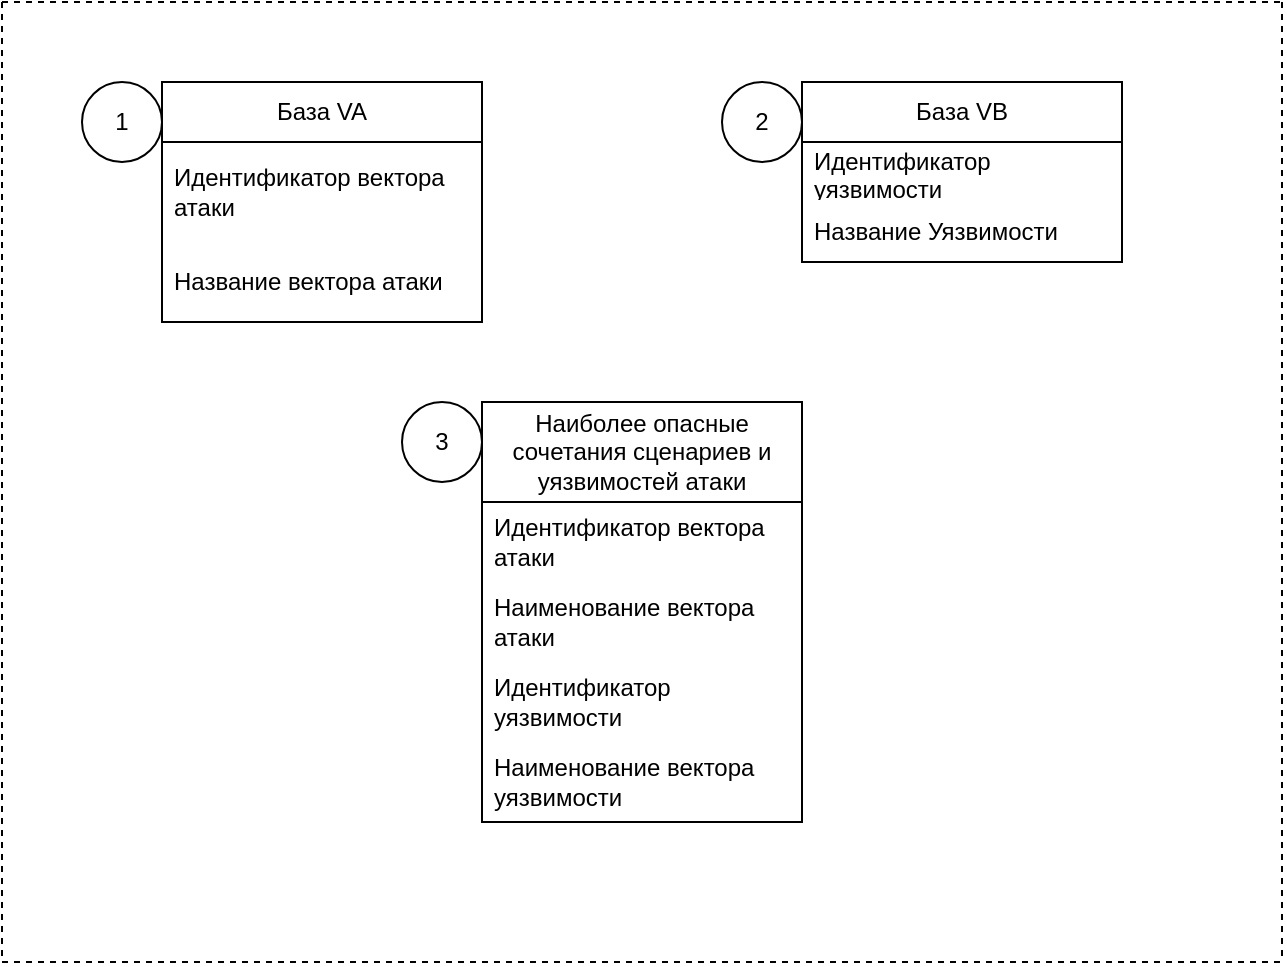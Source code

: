 <mxfile version="24.8.9">
  <diagram name="Страница — 1" id="kknYaknxVrCo2AWe98eI">
    <mxGraphModel dx="1290" dy="567" grid="1" gridSize="10" guides="1" tooltips="1" connect="1" arrows="1" fold="1" page="1" pageScale="1" pageWidth="827" pageHeight="1169" math="0" shadow="0">
      <root>
        <mxCell id="0" />
        <mxCell id="1" parent="0" />
        <mxCell id="Mnwo_6pRv3UQ-Q1hatB4-1" value="" style="endArrow=none;dashed=1;html=1;rounded=0;" parent="1" edge="1">
          <mxGeometry width="50" height="50" relative="1" as="geometry">
            <mxPoint x="80" y="40" as="sourcePoint" />
            <mxPoint x="720" y="40" as="targetPoint" />
          </mxGeometry>
        </mxCell>
        <mxCell id="Mnwo_6pRv3UQ-Q1hatB4-2" value="" style="endArrow=none;dashed=1;html=1;rounded=0;" parent="1" edge="1">
          <mxGeometry width="50" height="50" relative="1" as="geometry">
            <mxPoint x="80" y="40" as="sourcePoint" />
            <mxPoint x="80" y="520" as="targetPoint" />
          </mxGeometry>
        </mxCell>
        <mxCell id="Mnwo_6pRv3UQ-Q1hatB4-3" value="" style="endArrow=none;dashed=1;html=1;rounded=0;" parent="1" edge="1">
          <mxGeometry width="50" height="50" relative="1" as="geometry">
            <mxPoint x="80" y="520" as="sourcePoint" />
            <mxPoint x="720" y="520" as="targetPoint" />
          </mxGeometry>
        </mxCell>
        <mxCell id="Mnwo_6pRv3UQ-Q1hatB4-4" value="База VA" style="swimlane;fontStyle=0;childLayout=stackLayout;horizontal=1;startSize=30;horizontalStack=0;resizeParent=1;resizeParentMax=0;resizeLast=0;collapsible=1;marginBottom=0;whiteSpace=wrap;html=1;" parent="1" vertex="1">
          <mxGeometry x="160" y="80" width="160" height="120" as="geometry" />
        </mxCell>
        <mxCell id="Mnwo_6pRv3UQ-Q1hatB4-5" value="Идентификатор вектора атаки" style="text;strokeColor=none;fillColor=none;align=left;verticalAlign=middle;spacingLeft=4;spacingRight=4;overflow=hidden;points=[[0,0.5],[1,0.5]];portConstraint=eastwest;rotatable=0;whiteSpace=wrap;html=1;" parent="Mnwo_6pRv3UQ-Q1hatB4-4" vertex="1">
          <mxGeometry y="30" width="160" height="50" as="geometry" />
        </mxCell>
        <mxCell id="Mnwo_6pRv3UQ-Q1hatB4-6" value="Название вектора атаки" style="text;strokeColor=none;fillColor=none;align=left;verticalAlign=middle;spacingLeft=4;spacingRight=4;overflow=hidden;points=[[0,0.5],[1,0.5]];portConstraint=eastwest;rotatable=0;whiteSpace=wrap;html=1;" parent="Mnwo_6pRv3UQ-Q1hatB4-4" vertex="1">
          <mxGeometry y="80" width="160" height="40" as="geometry" />
        </mxCell>
        <mxCell id="Mnwo_6pRv3UQ-Q1hatB4-7" value="База VB" style="swimlane;fontStyle=0;childLayout=stackLayout;horizontal=1;startSize=30;horizontalStack=0;resizeParent=1;resizeParentMax=0;resizeLast=0;collapsible=1;marginBottom=0;whiteSpace=wrap;html=1;" parent="1" vertex="1">
          <mxGeometry x="480" y="80" width="160" height="90" as="geometry" />
        </mxCell>
        <mxCell id="Mnwo_6pRv3UQ-Q1hatB4-8" value="Идентификатор уязвимости" style="text;strokeColor=none;fillColor=none;align=left;verticalAlign=middle;spacingLeft=4;spacingRight=4;overflow=hidden;points=[[0,0.5],[1,0.5]];portConstraint=eastwest;rotatable=0;whiteSpace=wrap;html=1;" parent="Mnwo_6pRv3UQ-Q1hatB4-7" vertex="1">
          <mxGeometry y="30" width="160" height="30" as="geometry" />
        </mxCell>
        <mxCell id="Mnwo_6pRv3UQ-Q1hatB4-9" value="Название Уязвимости" style="text;strokeColor=none;fillColor=none;align=left;verticalAlign=middle;spacingLeft=4;spacingRight=4;overflow=hidden;points=[[0,0.5],[1,0.5]];portConstraint=eastwest;rotatable=0;whiteSpace=wrap;html=1;" parent="Mnwo_6pRv3UQ-Q1hatB4-7" vertex="1">
          <mxGeometry y="60" width="160" height="30" as="geometry" />
        </mxCell>
        <mxCell id="Mnwo_6pRv3UQ-Q1hatB4-21" value="" style="endArrow=none;dashed=1;html=1;rounded=0;" parent="1" edge="1">
          <mxGeometry width="50" height="50" relative="1" as="geometry">
            <mxPoint x="720" y="40" as="sourcePoint" />
            <mxPoint x="720" y="520" as="targetPoint" />
          </mxGeometry>
        </mxCell>
        <mxCell id="Mnwo_6pRv3UQ-Q1hatB4-22" value="Наиболее опасные сочетания сценариев и уязвимостей атаки" style="swimlane;fontStyle=0;childLayout=stackLayout;horizontal=1;startSize=50;horizontalStack=0;resizeParent=1;resizeParentMax=0;resizeLast=0;collapsible=1;marginBottom=0;whiteSpace=wrap;html=1;" parent="1" vertex="1">
          <mxGeometry x="320" y="240" width="160" height="210" as="geometry" />
        </mxCell>
        <mxCell id="Mnwo_6pRv3UQ-Q1hatB4-23" value="Идентификатор вектора атаки" style="text;strokeColor=none;fillColor=none;align=left;verticalAlign=middle;spacingLeft=4;spacingRight=4;overflow=hidden;points=[[0,0.5],[1,0.5]];portConstraint=eastwest;rotatable=0;whiteSpace=wrap;html=1;" parent="Mnwo_6pRv3UQ-Q1hatB4-22" vertex="1">
          <mxGeometry y="50" width="160" height="40" as="geometry" />
        </mxCell>
        <mxCell id="Mnwo_6pRv3UQ-Q1hatB4-24" value="Наименование вектора атаки" style="text;strokeColor=none;fillColor=none;align=left;verticalAlign=middle;spacingLeft=4;spacingRight=4;overflow=hidden;points=[[0,0.5],[1,0.5]];portConstraint=eastwest;rotatable=0;whiteSpace=wrap;html=1;" parent="Mnwo_6pRv3UQ-Q1hatB4-22" vertex="1">
          <mxGeometry y="90" width="160" height="40" as="geometry" />
        </mxCell>
        <mxCell id="Mnwo_6pRv3UQ-Q1hatB4-25" value="Идентификатор уязвимости" style="text;strokeColor=none;fillColor=none;align=left;verticalAlign=middle;spacingLeft=4;spacingRight=4;overflow=hidden;points=[[0,0.5],[1,0.5]];portConstraint=eastwest;rotatable=0;whiteSpace=wrap;html=1;" parent="Mnwo_6pRv3UQ-Q1hatB4-22" vertex="1">
          <mxGeometry y="130" width="160" height="40" as="geometry" />
        </mxCell>
        <mxCell id="Mnwo_6pRv3UQ-Q1hatB4-26" value="Наименование вектора уязвимости" style="text;strokeColor=none;fillColor=none;align=left;verticalAlign=middle;spacingLeft=4;spacingRight=4;overflow=hidden;points=[[0,0.5],[1,0.5]];portConstraint=eastwest;rotatable=0;whiteSpace=wrap;html=1;" parent="Mnwo_6pRv3UQ-Q1hatB4-22" vertex="1">
          <mxGeometry y="170" width="160" height="40" as="geometry" />
        </mxCell>
        <mxCell id="1O52NwoJIiVHFNNeTR7H-1" value="1" style="ellipse;whiteSpace=wrap;html=1;aspect=fixed;" vertex="1" parent="1">
          <mxGeometry x="120" y="80" width="40" height="40" as="geometry" />
        </mxCell>
        <mxCell id="1O52NwoJIiVHFNNeTR7H-2" value="2" style="ellipse;whiteSpace=wrap;html=1;aspect=fixed;" vertex="1" parent="1">
          <mxGeometry x="440" y="80" width="40" height="40" as="geometry" />
        </mxCell>
        <mxCell id="1O52NwoJIiVHFNNeTR7H-3" value="3" style="ellipse;whiteSpace=wrap;html=1;aspect=fixed;" vertex="1" parent="1">
          <mxGeometry x="280" y="240" width="40" height="40" as="geometry" />
        </mxCell>
      </root>
    </mxGraphModel>
  </diagram>
</mxfile>
